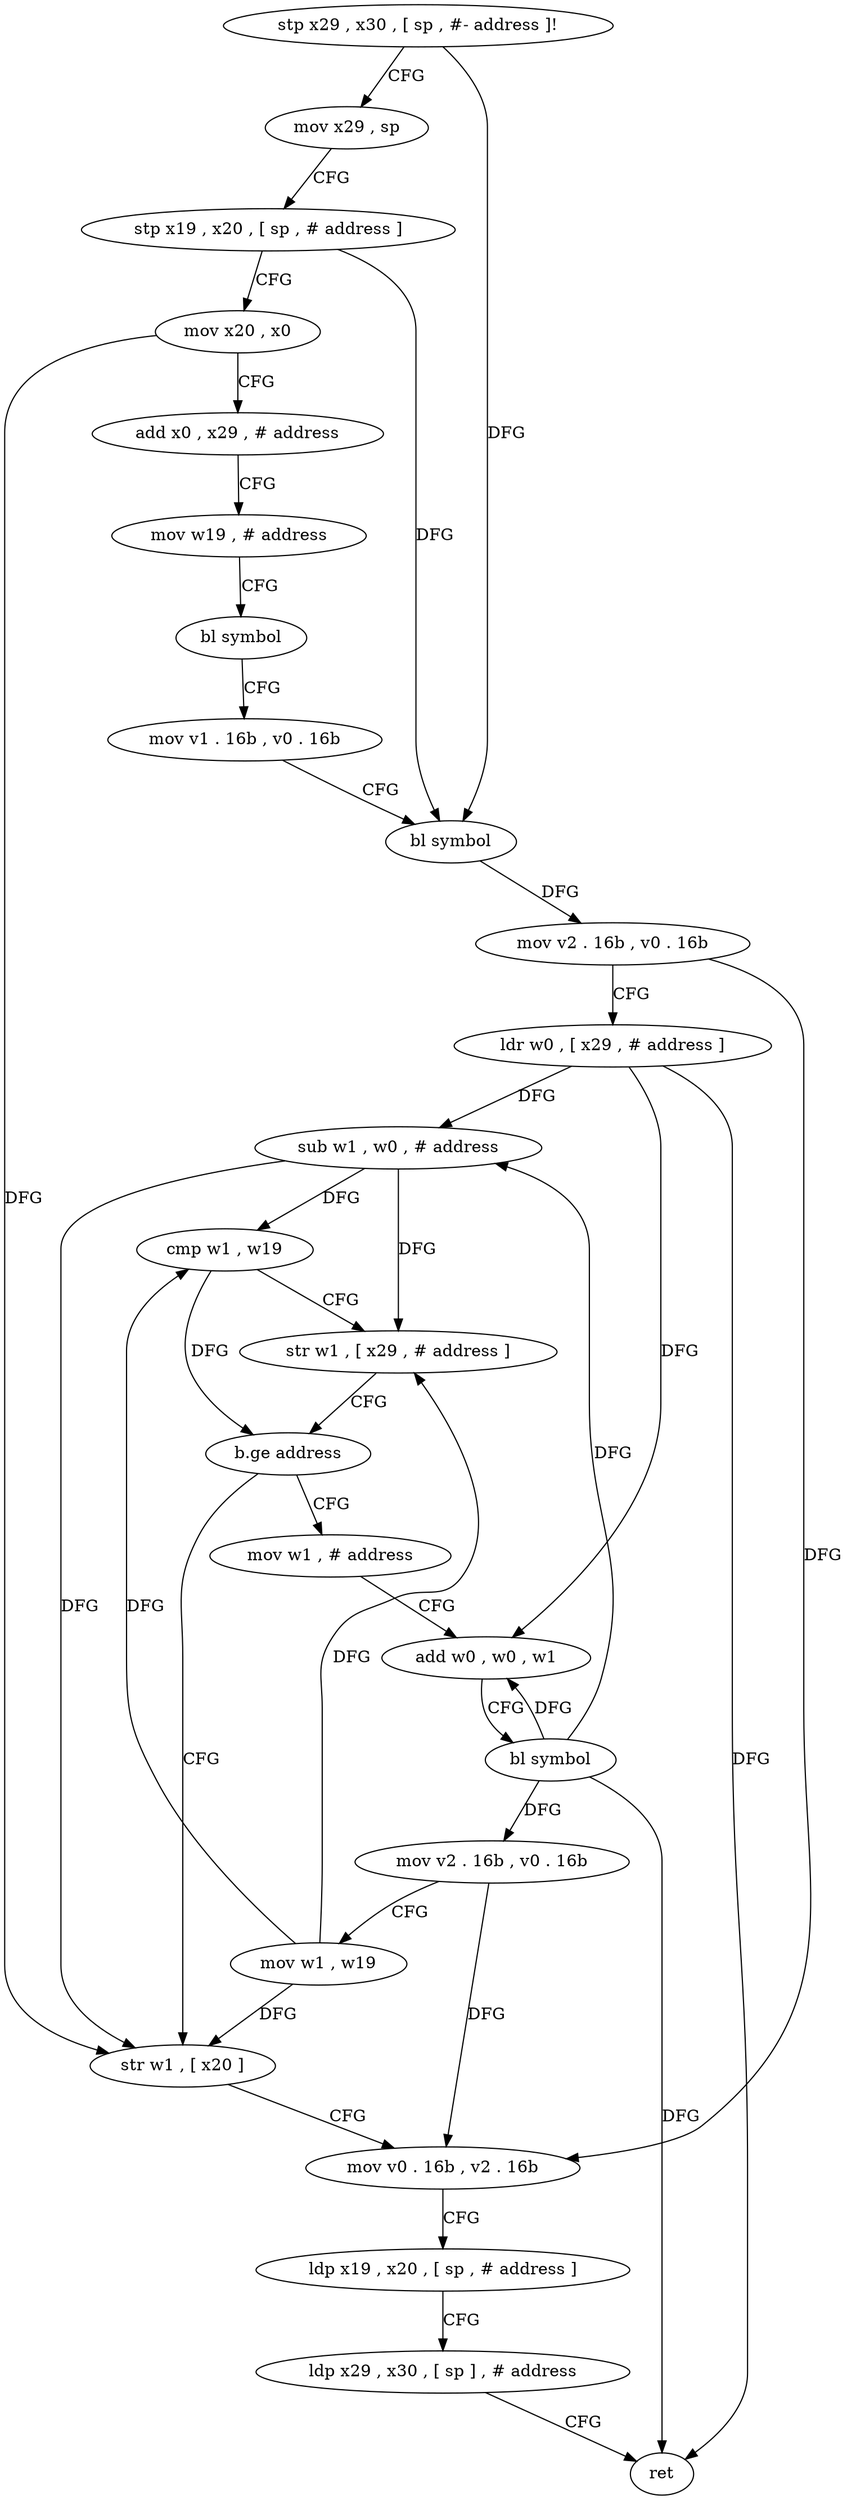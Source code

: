 digraph "func" {
"198496" [label = "stp x29 , x30 , [ sp , #- address ]!" ]
"198500" [label = "mov x29 , sp" ]
"198504" [label = "stp x19 , x20 , [ sp , # address ]" ]
"198508" [label = "mov x20 , x0" ]
"198512" [label = "add x0 , x29 , # address" ]
"198516" [label = "mov w19 , # address" ]
"198520" [label = "bl symbol" ]
"198524" [label = "mov v1 . 16b , v0 . 16b" ]
"198528" [label = "bl symbol" ]
"198532" [label = "mov v2 . 16b , v0 . 16b" ]
"198536" [label = "ldr w0 , [ x29 , # address ]" ]
"198540" [label = "sub w1 , w0 , # address" ]
"198544" [label = "cmp w1 , w19" ]
"198548" [label = "str w1 , [ x29 , # address ]" ]
"198552" [label = "b.ge address" ]
"198576" [label = "str w1 , [ x20 ]" ]
"198556" [label = "mov w1 , # address" ]
"198580" [label = "mov v0 . 16b , v2 . 16b" ]
"198584" [label = "ldp x19 , x20 , [ sp , # address ]" ]
"198588" [label = "ldp x29 , x30 , [ sp ] , # address" ]
"198592" [label = "ret" ]
"198560" [label = "add w0 , w0 , w1" ]
"198564" [label = "bl symbol" ]
"198568" [label = "mov v2 . 16b , v0 . 16b" ]
"198572" [label = "mov w1 , w19" ]
"198496" -> "198500" [ label = "CFG" ]
"198496" -> "198528" [ label = "DFG" ]
"198500" -> "198504" [ label = "CFG" ]
"198504" -> "198508" [ label = "CFG" ]
"198504" -> "198528" [ label = "DFG" ]
"198508" -> "198512" [ label = "CFG" ]
"198508" -> "198576" [ label = "DFG" ]
"198512" -> "198516" [ label = "CFG" ]
"198516" -> "198520" [ label = "CFG" ]
"198520" -> "198524" [ label = "CFG" ]
"198524" -> "198528" [ label = "CFG" ]
"198528" -> "198532" [ label = "DFG" ]
"198532" -> "198536" [ label = "CFG" ]
"198532" -> "198580" [ label = "DFG" ]
"198536" -> "198540" [ label = "DFG" ]
"198536" -> "198592" [ label = "DFG" ]
"198536" -> "198560" [ label = "DFG" ]
"198540" -> "198544" [ label = "DFG" ]
"198540" -> "198548" [ label = "DFG" ]
"198540" -> "198576" [ label = "DFG" ]
"198544" -> "198548" [ label = "CFG" ]
"198544" -> "198552" [ label = "DFG" ]
"198548" -> "198552" [ label = "CFG" ]
"198552" -> "198576" [ label = "CFG" ]
"198552" -> "198556" [ label = "CFG" ]
"198576" -> "198580" [ label = "CFG" ]
"198556" -> "198560" [ label = "CFG" ]
"198580" -> "198584" [ label = "CFG" ]
"198584" -> "198588" [ label = "CFG" ]
"198588" -> "198592" [ label = "CFG" ]
"198560" -> "198564" [ label = "CFG" ]
"198564" -> "198568" [ label = "DFG" ]
"198564" -> "198540" [ label = "DFG" ]
"198564" -> "198560" [ label = "DFG" ]
"198564" -> "198592" [ label = "DFG" ]
"198568" -> "198572" [ label = "CFG" ]
"198568" -> "198580" [ label = "DFG" ]
"198572" -> "198576" [ label = "DFG" ]
"198572" -> "198544" [ label = "DFG" ]
"198572" -> "198548" [ label = "DFG" ]
}

